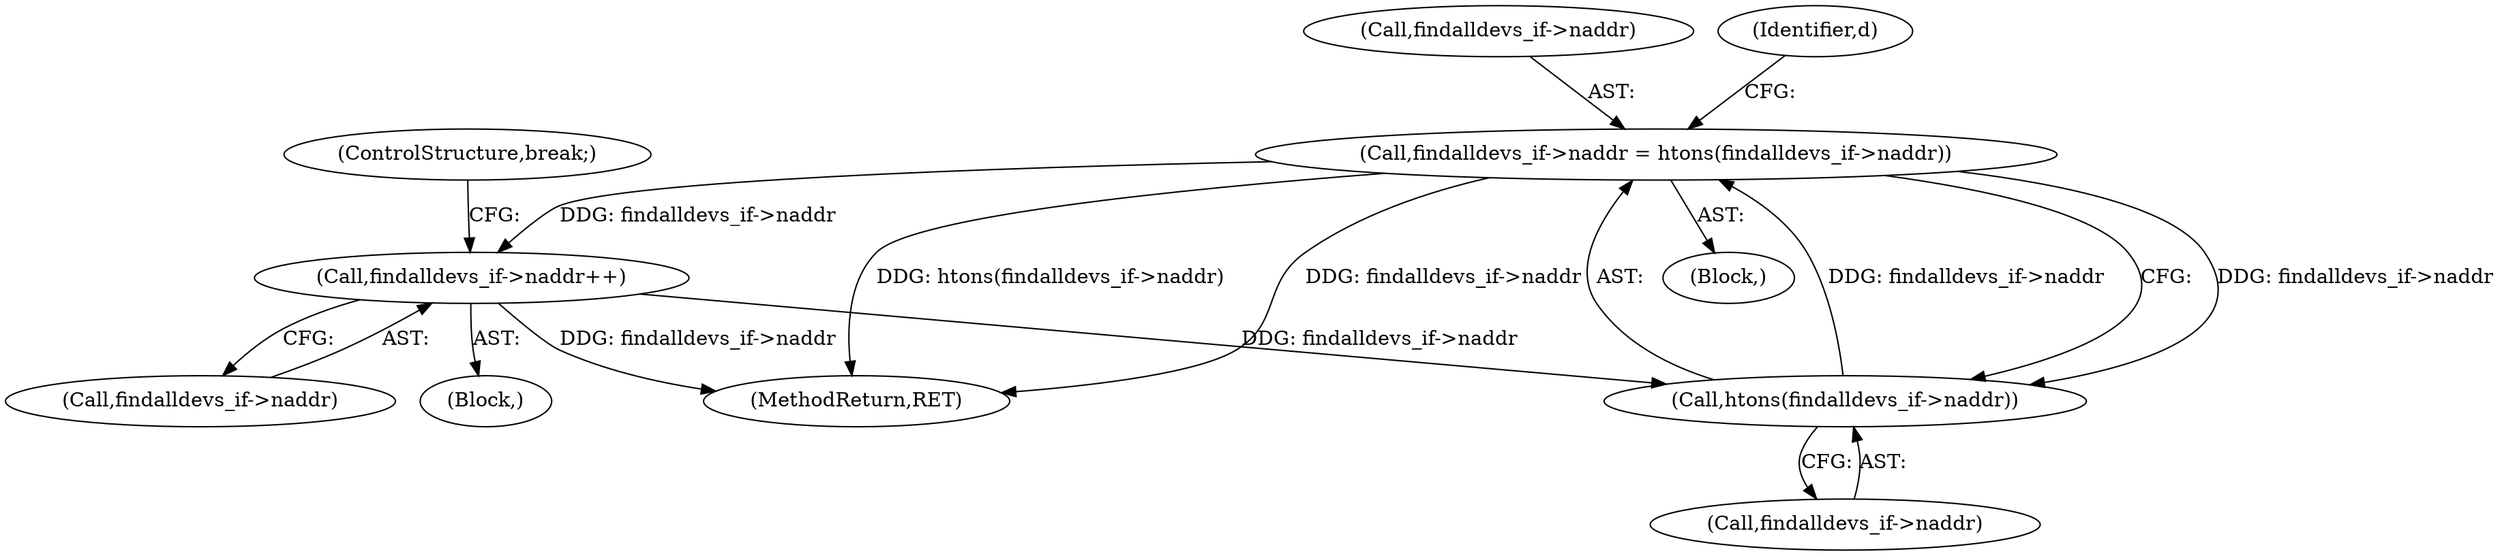digraph "0_libpcap_617b12c0339db4891d117b661982126c495439ea@pointer" {
"1000414" [label="(Call,findalldevs_if->naddr = htons(findalldevs_if->naddr))"];
"1000418" [label="(Call,htons(findalldevs_if->naddr))"];
"1000407" [label="(Call,findalldevs_if->naddr++)"];
"1000414" [label="(Call,findalldevs_if->naddr = htons(findalldevs_if->naddr))"];
"1000411" [label="(ControlStructure,break;)"];
"1000415" [label="(Call,findalldevs_if->naddr)"];
"1000426" [label="(Identifier,d)"];
"1000408" [label="(Call,findalldevs_if->naddr)"];
"1000659" [label="(MethodReturn,RET)"];
"1000414" [label="(Call,findalldevs_if->naddr = htons(findalldevs_if->naddr))"];
"1000299" [label="(Block,)"];
"1000419" [label="(Call,findalldevs_if->naddr)"];
"1000407" [label="(Call,findalldevs_if->naddr++)"];
"1000404" [label="(Block,)"];
"1000418" [label="(Call,htons(findalldevs_if->naddr))"];
"1000414" -> "1000299"  [label="AST: "];
"1000414" -> "1000418"  [label="CFG: "];
"1000415" -> "1000414"  [label="AST: "];
"1000418" -> "1000414"  [label="AST: "];
"1000426" -> "1000414"  [label="CFG: "];
"1000414" -> "1000659"  [label="DDG: htons(findalldevs_if->naddr)"];
"1000414" -> "1000659"  [label="DDG: findalldevs_if->naddr"];
"1000414" -> "1000407"  [label="DDG: findalldevs_if->naddr"];
"1000418" -> "1000414"  [label="DDG: findalldevs_if->naddr"];
"1000414" -> "1000418"  [label="DDG: findalldevs_if->naddr"];
"1000418" -> "1000419"  [label="CFG: "];
"1000419" -> "1000418"  [label="AST: "];
"1000407" -> "1000418"  [label="DDG: findalldevs_if->naddr"];
"1000407" -> "1000404"  [label="AST: "];
"1000407" -> "1000408"  [label="CFG: "];
"1000408" -> "1000407"  [label="AST: "];
"1000411" -> "1000407"  [label="CFG: "];
"1000407" -> "1000659"  [label="DDG: findalldevs_if->naddr"];
}
